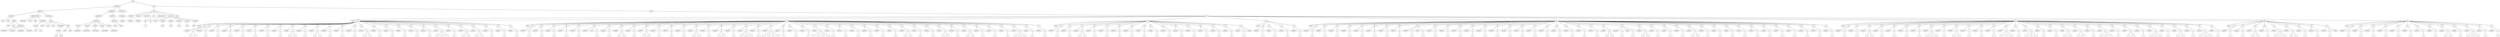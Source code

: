graph Tree {
	"t0" [label = "TEI"];
	"t1" [label = "teiHeader"];
	"t2" [label = "fileDesc"];
	"t3" [label = "titleStmt"];
	"t4" [label = "title"];
	"t5" [label = "title"];
	"t6" [label = "author"];
	"t7" [label = "idno"];
	"t8" [label = "idno"];
	"t9" [label = "persName"];
	"t10" [label = "forename"];
	"t11" [label = "surname"];
	"t12" [label = "nameLink"];
	"t13" [label = "surname"];
	"t14" [label = "publicationStmt"];
	"t15" [label = "publisher"];
	"t16" [label = "idno"];
	"t17" [label = "idno"];
	"t18" [label = "availability"];
	"t19" [label = "licence"];
	"t20" [label = "ab"];
	"t21" [label = "ref"];
	"t22" [label = "sourceDesc"];
	"t23" [label = "bibl"];
	"t24" [label = "name"];
	"t25" [label = "idno"];
	"t26" [label = "idno"];
	"t27" [label = "availability"];
	"t28" [label = "licence"];
	"t29" [label = "ab"];
	"t30" [label = "ref"];
	"t31" [label = "bibl"];
	"t32" [label = "date"];
	"t33" [label = "idno"];
	"t34" [label = "profileDesc"];
	"t35" [label = "particDesc"];
	"t36" [label = "listPerson"];
	"t37" [label = "person"];
	"t38" [label = "persName"];
	"t39" [label = "person"];
	"t40" [label = "persName"];
	"t41" [label = "person"];
	"t42" [label = "persName"];
	"t43" [label = "person"];
	"t44" [label = "persName"];
	"t45" [label = "person"];
	"t46" [label = "persName"];
	"t47" [label = "textClass"];
	"t48" [label = "keywords"];
	"t49" [label = "term"];
	"t50" [label = "term"];
	"t51" [label = "revisionDesc"];
	"t52" [label = "listChange"];
	"t53" [label = "change"];
	"t54" [label = "text"];
	"t55" [label = "front"];
	"t56" [label = "docTitle"];
	"t57" [label = "titlePart"];
	"t58" [label = "titlePart"];
	"t59" [label = "docDate"];
	"t60" [label = "docAuthor"];
	"t61" [label = "div"];
	"t62" [label = "div"];
	"t63" [label = "p"];
	"t64" [label = "performance"];
	"t65" [label = "ab"];
	"t66" [label = "castList"];
	"t67" [label = "head"];
	"t68" [label = "castItem"];
	"t69" [label = "role"];
	"t70" [label = "castItem"];
	"t71" [label = "role"];
	"t72" [label = "castItem"];
	"t73" [label = "role"];
	"t74" [label = "castItem"];
	"t75" [label = "role"];
	"t76" [label = "castItem"];
	"t77" [label = "role"];
	"t78" [label = "note"];
	"t79" [label = "body"];
	"t80" [label = "div"];
	"t81" [label = "head"];
	"t82" [label = "div"];
	"t83" [label = "head"];
	"t84" [label = "sp"];
	"t85" [label = "speaker"];
	"t86" [label = "p"];
	"t87" [label = "s"];
	"t88" [label = "s"];
	"t89" [label = "sp"];
	"t90" [label = "speaker"];
	"t91" [label = "p"];
	"t92" [label = "s"];
	"t93" [label = "sp"];
	"t94" [label = "speaker"];
	"t95" [label = "p"];
	"t96" [label = "s"];
	"t97" [label = "sp"];
	"t98" [label = "speaker"];
	"t99" [label = "p"];
	"t100" [label = "s"];
	"t101" [label = "sp"];
	"t102" [label = "speaker"];
	"t103" [label = "p"];
	"t104" [label = "s"];
	"t105" [label = "sp"];
	"t106" [label = "speaker"];
	"t107" [label = "p"];
	"t108" [label = "s"];
	"t109" [label = "sp"];
	"t110" [label = "speaker"];
	"t111" [label = "p"];
	"t112" [label = "s"];
	"t113" [label = "sp"];
	"t114" [label = "speaker"];
	"t115" [label = "p"];
	"t116" [label = "s"];
	"t117" [label = "sp"];
	"t118" [label = "speaker"];
	"t119" [label = "p"];
	"t120" [label = "s"];
	"t121" [label = "s"];
	"t122" [label = "sp"];
	"t123" [label = "speaker"];
	"t124" [label = "p"];
	"t125" [label = "s"];
	"t126" [label = "sp"];
	"t127" [label = "speaker"];
	"t128" [label = "p"];
	"t129" [label = "s"];
	"t130" [label = "s"];
	"t131" [label = "sp"];
	"t132" [label = "speaker"];
	"t133" [label = "p"];
	"t134" [label = "s"];
	"t135" [label = "sp"];
	"t136" [label = "speaker"];
	"t137" [label = "p"];
	"t138" [label = "s"];
	"t139" [label = "sp"];
	"t140" [label = "speaker"];
	"t141" [label = "p"];
	"t142" [label = "s"];
	"t143" [label = "sp"];
	"t144" [label = "speaker"];
	"t145" [label = "p"];
	"t146" [label = "s"];
	"t147" [label = "s"];
	"t148" [label = "sp"];
	"t149" [label = "speaker"];
	"t150" [label = "p"];
	"t151" [label = "s"];
	"t152" [label = "sp"];
	"t153" [label = "speaker"];
	"t154" [label = "p"];
	"t155" [label = "s"];
	"t156" [label = "sp"];
	"t157" [label = "speaker"];
	"t158" [label = "p"];
	"t159" [label = "s"];
	"t160" [label = "sp"];
	"t161" [label = "speaker"];
	"t162" [label = "p"];
	"t163" [label = "s"];
	"t164" [label = "sp"];
	"t165" [label = "speaker"];
	"t166" [label = "p"];
	"t167" [label = "s"];
	"t168" [label = "sp"];
	"t169" [label = "speaker"];
	"t170" [label = "p"];
	"t171" [label = "s"];
	"t172" [label = "s"];
	"t173" [label = "s"];
	"t174" [label = "sp"];
	"t175" [label = "speaker"];
	"t176" [label = "p"];
	"t177" [label = "s"];
	"t178" [label = "sp"];
	"t179" [label = "speaker"];
	"t180" [label = "p"];
	"t181" [label = "s"];
	"t182" [label = "s"];
	"t183" [label = "sp"];
	"t184" [label = "speaker"];
	"t185" [label = "p"];
	"t186" [label = "s"];
	"t187" [label = "s"];
	"t188" [label = "sp"];
	"t189" [label = "speaker"];
	"t190" [label = "p"];
	"t191" [label = "s"];
	"t192" [label = "sp"];
	"t193" [label = "speaker"];
	"t194" [label = "p"];
	"t195" [label = "s"];
	"t196" [label = "sp"];
	"t197" [label = "speaker"];
	"t198" [label = "p"];
	"t199" [label = "s"];
	"t200" [label = "div"];
	"t201" [label = "head"];
	"t202" [label = "sp"];
	"t203" [label = "speaker"];
	"t204" [label = "p"];
	"t205" [label = "s"];
	"t206" [label = "sp"];
	"t207" [label = "speaker"];
	"t208" [label = "p"];
	"t209" [label = "s"];
	"t210" [label = "sp"];
	"t211" [label = "speaker"];
	"t212" [label = "p"];
	"t213" [label = "s"];
	"t214" [label = "sp"];
	"t215" [label = "speaker"];
	"t216" [label = "p"];
	"t217" [label = "s"];
	"t218" [label = "sp"];
	"t219" [label = "speaker"];
	"t220" [label = "p"];
	"t221" [label = "s"];
	"t222" [label = "sp"];
	"t223" [label = "speaker"];
	"t224" [label = "note"];
	"t225" [label = "p"];
	"t226" [label = "s"];
	"t227" [label = "sp"];
	"t228" [label = "speaker"];
	"t229" [label = "p"];
	"t230" [label = "s"];
	"t231" [label = "sp"];
	"t232" [label = "speaker"];
	"t233" [label = "p"];
	"t234" [label = "s"];
	"t235" [label = "s"];
	"t236" [label = "sp"];
	"t237" [label = "speaker"];
	"t238" [label = "p"];
	"t239" [label = "s"];
	"t240" [label = "sp"];
	"t241" [label = "speaker"];
	"t242" [label = "p"];
	"t243" [label = "s"];
	"t244" [label = "s"];
	"t245" [label = "sp"];
	"t246" [label = "speaker"];
	"t247" [label = "p"];
	"t248" [label = "s"];
	"t249" [label = "sp"];
	"t250" [label = "speaker"];
	"t251" [label = "p"];
	"t252" [label = "s"];
	"t253" [label = "sp"];
	"t254" [label = "speaker"];
	"t255" [label = "p"];
	"t256" [label = "s"];
	"t257" [label = "sp"];
	"t258" [label = "speaker"];
	"t259" [label = "p"];
	"t260" [label = "s"];
	"t261" [label = "s"];
	"t262" [label = "sp"];
	"t263" [label = "speaker"];
	"t264" [label = "p"];
	"t265" [label = "s"];
	"t266" [label = "sp"];
	"t267" [label = "speaker"];
	"t268" [label = "p"];
	"t269" [label = "s"];
	"t270" [label = "s"];
	"t271" [label = "sp"];
	"t272" [label = "speaker"];
	"t273" [label = "p"];
	"t274" [label = "s"];
	"t275" [label = "sp"];
	"t276" [label = "speaker"];
	"t277" [label = "p"];
	"t278" [label = "s"];
	"t279" [label = "s"];
	"t280" [label = "s"];
	"t281" [label = "sp"];
	"t282" [label = "speaker"];
	"t283" [label = "p"];
	"t284" [label = "s"];
	"t285" [label = "sp"];
	"t286" [label = "speaker"];
	"t287" [label = "p"];
	"t288" [label = "s"];
	"t289" [label = "s"];
	"t290" [label = "s"];
	"t291" [label = "s"];
	"t292" [label = "sp"];
	"t293" [label = "speaker"];
	"t294" [label = "p"];
	"t295" [label = "s"];
	"t296" [label = "sp"];
	"t297" [label = "speaker"];
	"t298" [label = "p"];
	"t299" [label = "s"];
	"t300" [label = "sp"];
	"t301" [label = "speaker"];
	"t302" [label = "p"];
	"t303" [label = "s"];
	"t304" [label = "sp"];
	"t305" [label = "speaker"];
	"t306" [label = "p"];
	"t307" [label = "s"];
	"t308" [label = "s"];
	"t309" [label = "s"];
	"t310" [label = "s"];
	"t311" [label = "sp"];
	"t312" [label = "speaker"];
	"t313" [label = "p"];
	"t314" [label = "s"];
	"t315" [label = "sp"];
	"t316" [label = "speaker"];
	"t317" [label = "p"];
	"t318" [label = "s"];
	"t319" [label = "sp"];
	"t320" [label = "speaker"];
	"t321" [label = "p"];
	"t322" [label = "s"];
	"t323" [label = "sp"];
	"t324" [label = "speaker"];
	"t325" [label = "p"];
	"t326" [label = "s"];
	"t327" [label = "sp"];
	"t328" [label = "speaker"];
	"t329" [label = "p"];
	"t330" [label = "s"];
	"t331" [label = "sp"];
	"t332" [label = "speaker"];
	"t333" [label = "p"];
	"t334" [label = "s"];
	"t335" [label = "sp"];
	"t336" [label = "speaker"];
	"t337" [label = "p"];
	"t338" [label = "s"];
	"t339" [label = "s"];
	"t340" [label = "sp"];
	"t341" [label = "speaker"];
	"t342" [label = "p"];
	"t343" [label = "s"];
	"t344" [label = "sp"];
	"t345" [label = "speaker"];
	"t346" [label = "p"];
	"t347" [label = "s"];
	"t348" [label = "sp"];
	"t349" [label = "speaker"];
	"t350" [label = "p"];
	"t351" [label = "s"];
	"t352" [label = "s"];
	"t353" [label = "sp"];
	"t354" [label = "speaker"];
	"t355" [label = "p"];
	"t356" [label = "s"];
	"t357" [label = "sp"];
	"t358" [label = "speaker"];
	"t359" [label = "p"];
	"t360" [label = "s"];
	"t361" [label = "s"];
	"t362" [label = "sp"];
	"t363" [label = "speaker"];
	"t364" [label = "p"];
	"t365" [label = "s"];
	"t366" [label = "sp"];
	"t367" [label = "speaker"];
	"t368" [label = "p"];
	"t369" [label = "s"];
	"t370" [label = "sp"];
	"t371" [label = "speaker"];
	"t372" [label = "p"];
	"t373" [label = "s"];
	"t374" [label = "sp"];
	"t375" [label = "speaker"];
	"t376" [label = "p"];
	"t377" [label = "s"];
	"t378" [label = "s"];
	"t379" [label = "s"];
	"t380" [label = "sp"];
	"t381" [label = "speaker"];
	"t382" [label = "p"];
	"t383" [label = "s"];
	"t384" [label = "sp"];
	"t385" [label = "speaker"];
	"t386" [label = "p"];
	"t387" [label = "s"];
	"t388" [label = "div"];
	"t389" [label = "head"];
	"t390" [label = "sp"];
	"t391" [label = "speaker"];
	"t392" [label = "p"];
	"t393" [label = "s"];
	"t394" [label = "sp"];
	"t395" [label = "speaker"];
	"t396" [label = "p"];
	"t397" [label = "s"];
	"t398" [label = "sp"];
	"t399" [label = "speaker"];
	"t400" [label = "p"];
	"t401" [label = "s"];
	"t402" [label = "s"];
	"t403" [label = "sp"];
	"t404" [label = "speaker"];
	"t405" [label = "p"];
	"t406" [label = "s"];
	"t407" [label = "sp"];
	"t408" [label = "speaker"];
	"t409" [label = "p"];
	"t410" [label = "s"];
	"t411" [label = "sp"];
	"t412" [label = "speaker"];
	"t413" [label = "p"];
	"t414" [label = "s"];
	"t415" [label = "sp"];
	"t416" [label = "speaker"];
	"t417" [label = "p"];
	"t418" [label = "s"];
	"t419" [label = "sp"];
	"t420" [label = "speaker"];
	"t421" [label = "p"];
	"t422" [label = "s"];
	"t423" [label = "sp"];
	"t424" [label = "speaker"];
	"t425" [label = "p"];
	"t426" [label = "s"];
	"t427" [label = "sp"];
	"t428" [label = "speaker"];
	"t429" [label = "p"];
	"t430" [label = "s"];
	"t431" [label = "sp"];
	"t432" [label = "speaker"];
	"t433" [label = "p"];
	"t434" [label = "s"];
	"t435" [label = "sp"];
	"t436" [label = "speaker"];
	"t437" [label = "p"];
	"t438" [label = "s"];
	"t439" [label = "sp"];
	"t440" [label = "speaker"];
	"t441" [label = "p"];
	"t442" [label = "s"];
	"t443" [label = "sp"];
	"t444" [label = "speaker"];
	"t445" [label = "p"];
	"t446" [label = "s"];
	"t447" [label = "sp"];
	"t448" [label = "speaker"];
	"t449" [label = "p"];
	"t450" [label = "s"];
	"t451" [label = "sp"];
	"t452" [label = "speaker"];
	"t453" [label = "p"];
	"t454" [label = "s"];
	"t455" [label = "stage"];
	"t456" [label = "div"];
	"t457" [label = "head"];
	"t458" [label = "sp"];
	"t459" [label = "speaker"];
	"t460" [label = "p"];
	"t461" [label = "s"];
	"t462" [label = "sp"];
	"t463" [label = "speaker"];
	"t464" [label = "p"];
	"t465" [label = "s"];
	"t466" [label = "sp"];
	"t467" [label = "speaker"];
	"t468" [label = "p"];
	"t469" [label = "s"];
	"t470" [label = "sp"];
	"t471" [label = "speaker"];
	"t472" [label = "p"];
	"t473" [label = "s"];
	"t474" [label = "div"];
	"t475" [label = "head"];
	"t476" [label = "sp"];
	"t477" [label = "speaker"];
	"t478" [label = "p"];
	"t479" [label = "s"];
	"t480" [label = "sp"];
	"t481" [label = "speaker"];
	"t482" [label = "p"];
	"t483" [label = "s"];
	"t484" [label = "sp"];
	"t485" [label = "speaker"];
	"t486" [label = "p"];
	"t487" [label = "s"];
	"t488" [label = "sp"];
	"t489" [label = "speaker"];
	"t490" [label = "p"];
	"t491" [label = "s"];
	"t492" [label = "sp"];
	"t493" [label = "speaker"];
	"t494" [label = "p"];
	"t495" [label = "s"];
	"t496" [label = "sp"];
	"t497" [label = "speaker"];
	"t498" [label = "p"];
	"t499" [label = "s"];
	"t500" [label = "sp"];
	"t501" [label = "speaker"];
	"t502" [label = "p"];
	"t503" [label = "s"];
	"t504" [label = "sp"];
	"t505" [label = "speaker"];
	"t506" [label = "p"];
	"t507" [label = "s"];
	"t508" [label = "sp"];
	"t509" [label = "speaker"];
	"t510" [label = "p"];
	"t511" [label = "s"];
	"t512" [label = "stage"];
	"t513" [label = "p"];
	"t514" [label = "s"];
	"t515" [label = "sp"];
	"t516" [label = "speaker"];
	"t517" [label = "p"];
	"t518" [label = "s"];
	"t519" [label = "sp"];
	"t520" [label = "speaker"];
	"t521" [label = "p"];
	"t522" [label = "s"];
	"t523" [label = "sp"];
	"t524" [label = "speaker"];
	"t525" [label = "p"];
	"t526" [label = "s"];
	"t527" [label = "sp"];
	"t528" [label = "speaker"];
	"t529" [label = "p"];
	"t530" [label = "s"];
	"t531" [label = "sp"];
	"t532" [label = "speaker"];
	"t533" [label = "p"];
	"t534" [label = "s"];
	"t535" [label = "sp"];
	"t536" [label = "speaker"];
	"t537" [label = "p"];
	"t538" [label = "s"];
	"t539" [label = "sp"];
	"t540" [label = "speaker"];
	"t541" [label = "p"];
	"t542" [label = "s"];
	"t543" [label = "sp"];
	"t544" [label = "speaker"];
	"t545" [label = "p"];
	"t546" [label = "s"];
	"t547" [label = "sp"];
	"t548" [label = "speaker"];
	"t549" [label = "p"];
	"t550" [label = "s"];
	"t551" [label = "sp"];
	"t552" [label = "speaker"];
	"t553" [label = "p"];
	"t554" [label = "s"];
	"t555" [label = "sp"];
	"t556" [label = "speaker"];
	"t557" [label = "p"];
	"t558" [label = "s"];
	"t559" [label = "sp"];
	"t560" [label = "speaker"];
	"t561" [label = "p"];
	"t562" [label = "s"];
	"t563" [label = "sp"];
	"t564" [label = "speaker"];
	"t565" [label = "p"];
	"t566" [label = "s"];
	"t567" [label = "sp"];
	"t568" [label = "speaker"];
	"t569" [label = "p"];
	"t570" [label = "s"];
	"t571" [label = "sp"];
	"t572" [label = "speaker"];
	"t573" [label = "p"];
	"t574" [label = "s"];
	"t575" [label = "s"];
	"t576" [label = "sp"];
	"t577" [label = "speaker"];
	"t578" [label = "p"];
	"t579" [label = "s"];
	"t580" [label = "stage"];
	"t581" [label = "p"];
	"t582" [label = "s"];
	"t583" [label = "sp"];
	"t584" [label = "speaker"];
	"t585" [label = "p"];
	"t586" [label = "s"];
	"t587" [label = "s"];
	"t588" [label = "sp"];
	"t589" [label = "speaker"];
	"t590" [label = "p"];
	"t591" [label = "s"];
	"t592" [label = "sp"];
	"t593" [label = "speaker"];
	"t594" [label = "p"];
	"t595" [label = "s"];
	"t596" [label = "sp"];
	"t597" [label = "speaker"];
	"t598" [label = "p"];
	"t599" [label = "s"];
	"t600" [label = "sp"];
	"t601" [label = "speaker"];
	"t602" [label = "p"];
	"t603" [label = "s"];
	"t604" [label = "s"];
	"t605" [label = "sp"];
	"t606" [label = "speaker"];
	"t607" [label = "p"];
	"t608" [label = "s"];
	"t609" [label = "sp"];
	"t610" [label = "speaker"];
	"t611" [label = "p"];
	"t612" [label = "s"];
	"t613" [label = "sp"];
	"t614" [label = "speaker"];
	"t615" [label = "p"];
	"t616" [label = "s"];
	"t617" [label = "sp"];
	"t618" [label = "speaker"];
	"t619" [label = "p"];
	"t620" [label = "s"];
	"t621" [label = "sp"];
	"t622" [label = "speaker"];
	"t623" [label = "p"];
	"t624" [label = "s"];
	"t625" [label = "sp"];
	"t626" [label = "speaker"];
	"t627" [label = "p"];
	"t628" [label = "s"];
	"t629" [label = "sp"];
	"t630" [label = "speaker"];
	"t631" [label = "p"];
	"t632" [label = "s"];
	"t633" [label = "sp"];
	"t634" [label = "speaker"];
	"t635" [label = "p"];
	"t636" [label = "s"];
	"t637" [label = "sp"];
	"t638" [label = "speaker"];
	"t639" [label = "p"];
	"t640" [label = "s"];
	"t641" [label = "sp"];
	"t642" [label = "speaker"];
	"t643" [label = "p"];
	"t644" [label = "s"];
	"t645" [label = "sp"];
	"t646" [label = "speaker"];
	"t647" [label = "p"];
	"t648" [label = "s"];
	"t649" [label = "div"];
	"t650" [label = "head"];
	"t651" [label = "sp"];
	"t652" [label = "speaker"];
	"t653" [label = "p"];
	"t654" [label = "s"];
	"t655" [label = "sp"];
	"t656" [label = "speaker"];
	"t657" [label = "p"];
	"t658" [label = "s"];
	"t659" [label = "sp"];
	"t660" [label = "speaker"];
	"t661" [label = "p"];
	"t662" [label = "s"];
	"t663" [label = "s"];
	"t664" [label = "sp"];
	"t665" [label = "speaker"];
	"t666" [label = "p"];
	"t667" [label = "s"];
	"t668" [label = "sp"];
	"t669" [label = "speaker"];
	"t670" [label = "p"];
	"t671" [label = "s"];
	"t672" [label = "sp"];
	"t673" [label = "speaker"];
	"t674" [label = "p"];
	"t675" [label = "s"];
	"t676" [label = "sp"];
	"t677" [label = "speaker"];
	"t678" [label = "p"];
	"t679" [label = "s"];
	"t680" [label = "sp"];
	"t681" [label = "speaker"];
	"t682" [label = "p"];
	"t683" [label = "s"];
	"t684" [label = "s"];
	"t685" [label = "s"];
	"t686" [label = "sp"];
	"t687" [label = "speaker"];
	"t688" [label = "p"];
	"t689" [label = "s"];
	"t690" [label = "sp"];
	"t691" [label = "speaker"];
	"t692" [label = "p"];
	"t693" [label = "s"];
	"t694" [label = "s"];
	"t695" [label = "sp"];
	"t696" [label = "speaker"];
	"t697" [label = "p"];
	"t698" [label = "s"];
	"t699" [label = "sp"];
	"t700" [label = "speaker"];
	"t701" [label = "p"];
	"t702" [label = "s"];
	"t703" [label = "sp"];
	"t704" [label = "speaker"];
	"t705" [label = "p"];
	"t706" [label = "s"];
	"t707" [label = "sp"];
	"t708" [label = "speaker"];
	"t709" [label = "p"];
	"t710" [label = "s"];
	"t711" [label = "s"];
	"t712" [label = "s"];
	"t713" [label = "sp"];
	"t714" [label = "speaker"];
	"t715" [label = "p"];
	"t716" [label = "s"];
	"t717" [label = "sp"];
	"t718" [label = "speaker"];
	"t719" [label = "p"];
	"t720" [label = "s"];
	"t721" [label = "s"];
	"t722" [label = "s"];
	"t723" [label = "sp"];
	"t724" [label = "speaker"];
	"t725" [label = "p"];
	"t726" [label = "s"];
	"t727" [label = "sp"];
	"t728" [label = "speaker"];
	"t729" [label = "p"];
	"t730" [label = "s"];
	"t731" [label = "sp"];
	"t732" [label = "speaker"];
	"t733" [label = "p"];
	"t734" [label = "s"];
	"t735" [label = "s"];
	"t736" [label = "sp"];
	"t737" [label = "speaker"];
	"t738" [label = "p"];
	"t739" [label = "s"];
	"t740" [label = "s"];
	"t741" [label = "sp"];
	"t742" [label = "speaker"];
	"t743" [label = "p"];
	"t744" [label = "s"];
	"t745" [label = "sp"];
	"t746" [label = "speaker"];
	"t747" [label = "p"];
	"t748" [label = "s"];
	"t749" [label = "s"];
	"t750" [label = "s"];
	"t751" [label = "sp"];
	"t752" [label = "speaker"];
	"t753" [label = "p"];
	"t754" [label = "s"];
	"t755" [label = "sp"];
	"t756" [label = "speaker"];
	"t757" [label = "p"];
	"t758" [label = "s"];
	"t759" [label = "s"];
	"t760" [label = "sp"];
	"t761" [label = "speaker"];
	"t762" [label = "p"];
	"t763" [label = "s"];
	"t764" [label = "sp"];
	"t765" [label = "speaker"];
	"t766" [label = "p"];
	"t767" [label = "s"];
	"t768" [label = "s"];
	"t769" [label = "s"];
	"t770" [label = "sp"];
	"t771" [label = "speaker"];
	"t772" [label = "p"];
	"t773" [label = "s"];
	"t774" [label = "sp"];
	"t775" [label = "speaker"];
	"t776" [label = "p"];
	"t777" [label = "s"];
	"t778" [label = "s"];
	"t779" [label = "sp"];
	"t780" [label = "speaker"];
	"t781" [label = "p"];
	"t782" [label = "s"];
	"t783" [label = "sp"];
	"t784" [label = "speaker"];
	"t785" [label = "p"];
	"t786" [label = "s"];
	"t787" [label = "s"];
	"t788" [label = "s"];
	"t789" [label = "sp"];
	"t790" [label = "speaker"];
	"t791" [label = "p"];
	"t792" [label = "s"];
	"t793" [label = "div"];
	"t794" [label = "head"];
	"t795" [label = "sp"];
	"t796" [label = "speaker"];
	"t797" [label = "p"];
	"t798" [label = "s"];
	"t799" [label = "sp"];
	"t800" [label = "speaker"];
	"t801" [label = "p"];
	"t802" [label = "s"];
	"t803" [label = "sp"];
	"t804" [label = "speaker"];
	"t805" [label = "p"];
	"t806" [label = "s"];
	"t807" [label = "s"];
	"t808" [label = "sp"];
	"t809" [label = "speaker"];
	"t810" [label = "p"];
	"t811" [label = "s"];
	"t812" [label = "sp"];
	"t813" [label = "speaker"];
	"t814" [label = "p"];
	"t815" [label = "s"];
	"t816" [label = "s"];
	"t817" [label = "s"];
	"t818" [label = "sp"];
	"t819" [label = "speaker"];
	"t820" [label = "p"];
	"t821" [label = "s"];
	"t822" [label = "s"];
	"t823" [label = "sp"];
	"t824" [label = "speaker"];
	"t825" [label = "p"];
	"t826" [label = "s"];
	"t827" [label = "sp"];
	"t828" [label = "speaker"];
	"t829" [label = "p"];
	"t830" [label = "s"];
	"t831" [label = "sp"];
	"t832" [label = "speaker"];
	"t833" [label = "p"];
	"t834" [label = "s"];
	"t835" [label = "stage"];
	"t836" [label = "div"];
	"t837" [label = "head"];
	"t838" [label = "sp"];
	"t839" [label = "speaker"];
	"t840" [label = "p"];
	"t841" [label = "s"];
	"t842" [label = "sp"];
	"t843" [label = "speaker"];
	"t844" [label = "p"];
	"t845" [label = "s"];
	"t846" [label = "sp"];
	"t847" [label = "speaker"];
	"t848" [label = "p"];
	"t849" [label = "s"];
	"t850" [label = "sp"];
	"t851" [label = "speaker"];
	"t852" [label = "p"];
	"t853" [label = "s"];
	"t854" [label = "sp"];
	"t855" [label = "speaker"];
	"t856" [label = "p"];
	"t857" [label = "s"];
	"t858" [label = "sp"];
	"t859" [label = "speaker"];
	"t860" [label = "p"];
	"t861" [label = "s"];
	"t862" [label = "sp"];
	"t863" [label = "speaker"];
	"t864" [label = "p"];
	"t865" [label = "s"];
	"t866" [label = "sp"];
	"t867" [label = "speaker"];
	"t868" [label = "p"];
	"t869" [label = "s"];
	"t870" [label = "sp"];
	"t871" [label = "speaker"];
	"t872" [label = "p"];
	"t873" [label = "s"];
	"t874" [label = "s"];
	"t875" [label = "sp"];
	"t876" [label = "speaker"];
	"t877" [label = "p"];
	"t878" [label = "s"];
	"t879" [label = "sp"];
	"t880" [label = "speaker"];
	"t881" [label = "p"];
	"t882" [label = "s"];
	"t883" [label = "s"];
	"t884" [label = "s"];
	"t885" [label = "sp"];
	"t886" [label = "speaker"];
	"t887" [label = "p"];
	"t888" [label = "s"];
	"t889" [label = "sp"];
	"t890" [label = "speaker"];
	"t891" [label = "p"];
	"t892" [label = "s"];
	"t0" -- "t1";
	"t1" -- "t2";
	"t2" -- "t3";
	"t3" -- "t4";
	"t3" -- "t5";
	"t3" -- "t6";
	"t6" -- "t7";
	"t6" -- "t8";
	"t6" -- "t9";
	"t9" -- "t10";
	"t9" -- "t11";
	"t9" -- "t12";
	"t9" -- "t13";
	"t2" -- "t14";
	"t14" -- "t15";
	"t14" -- "t16";
	"t14" -- "t17";
	"t14" -- "t18";
	"t18" -- "t19";
	"t19" -- "t20";
	"t19" -- "t21";
	"t2" -- "t22";
	"t22" -- "t23";
	"t23" -- "t24";
	"t23" -- "t25";
	"t23" -- "t26";
	"t23" -- "t27";
	"t27" -- "t28";
	"t28" -- "t29";
	"t28" -- "t30";
	"t23" -- "t31";
	"t31" -- "t32";
	"t31" -- "t33";
	"t1" -- "t34";
	"t34" -- "t35";
	"t35" -- "t36";
	"t36" -- "t37";
	"t37" -- "t38";
	"t36" -- "t39";
	"t39" -- "t40";
	"t36" -- "t41";
	"t41" -- "t42";
	"t36" -- "t43";
	"t43" -- "t44";
	"t36" -- "t45";
	"t45" -- "t46";
	"t34" -- "t47";
	"t47" -- "t48";
	"t48" -- "t49";
	"t48" -- "t50";
	"t1" -- "t51";
	"t51" -- "t52";
	"t52" -- "t53";
	"t0" -- "t54";
	"t54" -- "t55";
	"t55" -- "t56";
	"t56" -- "t57";
	"t56" -- "t58";
	"t55" -- "t59";
	"t55" -- "t60";
	"t55" -- "t61";
	"t61" -- "t62";
	"t62" -- "t63";
	"t55" -- "t64";
	"t64" -- "t65";
	"t55" -- "t66";
	"t66" -- "t67";
	"t66" -- "t68";
	"t68" -- "t69";
	"t66" -- "t70";
	"t70" -- "t71";
	"t66" -- "t72";
	"t72" -- "t73";
	"t66" -- "t74";
	"t74" -- "t75";
	"t66" -- "t76";
	"t76" -- "t77";
	"t55" -- "t78";
	"t54" -- "t79";
	"t79" -- "t80";
	"t80" -- "t81";
	"t80" -- "t82";
	"t82" -- "t83";
	"t82" -- "t84";
	"t84" -- "t85";
	"t84" -- "t86";
	"t86" -- "t87";
	"t86" -- "t88";
	"t82" -- "t89";
	"t89" -- "t90";
	"t89" -- "t91";
	"t91" -- "t92";
	"t82" -- "t93";
	"t93" -- "t94";
	"t93" -- "t95";
	"t95" -- "t96";
	"t82" -- "t97";
	"t97" -- "t98";
	"t97" -- "t99";
	"t99" -- "t100";
	"t82" -- "t101";
	"t101" -- "t102";
	"t101" -- "t103";
	"t103" -- "t104";
	"t82" -- "t105";
	"t105" -- "t106";
	"t105" -- "t107";
	"t107" -- "t108";
	"t82" -- "t109";
	"t109" -- "t110";
	"t109" -- "t111";
	"t111" -- "t112";
	"t82" -- "t113";
	"t113" -- "t114";
	"t113" -- "t115";
	"t115" -- "t116";
	"t82" -- "t117";
	"t117" -- "t118";
	"t117" -- "t119";
	"t119" -- "t120";
	"t119" -- "t121";
	"t82" -- "t122";
	"t122" -- "t123";
	"t122" -- "t124";
	"t124" -- "t125";
	"t82" -- "t126";
	"t126" -- "t127";
	"t126" -- "t128";
	"t128" -- "t129";
	"t128" -- "t130";
	"t82" -- "t131";
	"t131" -- "t132";
	"t131" -- "t133";
	"t133" -- "t134";
	"t82" -- "t135";
	"t135" -- "t136";
	"t135" -- "t137";
	"t137" -- "t138";
	"t82" -- "t139";
	"t139" -- "t140";
	"t139" -- "t141";
	"t141" -- "t142";
	"t82" -- "t143";
	"t143" -- "t144";
	"t143" -- "t145";
	"t145" -- "t146";
	"t145" -- "t147";
	"t82" -- "t148";
	"t148" -- "t149";
	"t148" -- "t150";
	"t150" -- "t151";
	"t82" -- "t152";
	"t152" -- "t153";
	"t152" -- "t154";
	"t154" -- "t155";
	"t82" -- "t156";
	"t156" -- "t157";
	"t156" -- "t158";
	"t158" -- "t159";
	"t82" -- "t160";
	"t160" -- "t161";
	"t160" -- "t162";
	"t162" -- "t163";
	"t82" -- "t164";
	"t164" -- "t165";
	"t164" -- "t166";
	"t166" -- "t167";
	"t82" -- "t168";
	"t168" -- "t169";
	"t168" -- "t170";
	"t170" -- "t171";
	"t170" -- "t172";
	"t170" -- "t173";
	"t82" -- "t174";
	"t174" -- "t175";
	"t174" -- "t176";
	"t176" -- "t177";
	"t82" -- "t178";
	"t178" -- "t179";
	"t178" -- "t180";
	"t180" -- "t181";
	"t180" -- "t182";
	"t82" -- "t183";
	"t183" -- "t184";
	"t183" -- "t185";
	"t185" -- "t186";
	"t185" -- "t187";
	"t82" -- "t188";
	"t188" -- "t189";
	"t188" -- "t190";
	"t190" -- "t191";
	"t82" -- "t192";
	"t192" -- "t193";
	"t192" -- "t194";
	"t194" -- "t195";
	"t82" -- "t196";
	"t196" -- "t197";
	"t196" -- "t198";
	"t198" -- "t199";
	"t80" -- "t200";
	"t200" -- "t201";
	"t200" -- "t202";
	"t202" -- "t203";
	"t202" -- "t204";
	"t204" -- "t205";
	"t200" -- "t206";
	"t206" -- "t207";
	"t206" -- "t208";
	"t208" -- "t209";
	"t200" -- "t210";
	"t210" -- "t211";
	"t210" -- "t212";
	"t212" -- "t213";
	"t200" -- "t214";
	"t214" -- "t215";
	"t214" -- "t216";
	"t216" -- "t217";
	"t200" -- "t218";
	"t218" -- "t219";
	"t218" -- "t220";
	"t220" -- "t221";
	"t200" -- "t222";
	"t222" -- "t223";
	"t222" -- "t224";
	"t222" -- "t225";
	"t225" -- "t226";
	"t200" -- "t227";
	"t227" -- "t228";
	"t227" -- "t229";
	"t229" -- "t230";
	"t200" -- "t231";
	"t231" -- "t232";
	"t231" -- "t233";
	"t233" -- "t234";
	"t233" -- "t235";
	"t200" -- "t236";
	"t236" -- "t237";
	"t236" -- "t238";
	"t238" -- "t239";
	"t200" -- "t240";
	"t240" -- "t241";
	"t240" -- "t242";
	"t242" -- "t243";
	"t242" -- "t244";
	"t200" -- "t245";
	"t245" -- "t246";
	"t245" -- "t247";
	"t247" -- "t248";
	"t200" -- "t249";
	"t249" -- "t250";
	"t249" -- "t251";
	"t251" -- "t252";
	"t200" -- "t253";
	"t253" -- "t254";
	"t253" -- "t255";
	"t255" -- "t256";
	"t200" -- "t257";
	"t257" -- "t258";
	"t257" -- "t259";
	"t259" -- "t260";
	"t259" -- "t261";
	"t200" -- "t262";
	"t262" -- "t263";
	"t262" -- "t264";
	"t264" -- "t265";
	"t200" -- "t266";
	"t266" -- "t267";
	"t266" -- "t268";
	"t268" -- "t269";
	"t268" -- "t270";
	"t200" -- "t271";
	"t271" -- "t272";
	"t271" -- "t273";
	"t273" -- "t274";
	"t200" -- "t275";
	"t275" -- "t276";
	"t275" -- "t277";
	"t277" -- "t278";
	"t277" -- "t279";
	"t277" -- "t280";
	"t200" -- "t281";
	"t281" -- "t282";
	"t281" -- "t283";
	"t283" -- "t284";
	"t200" -- "t285";
	"t285" -- "t286";
	"t285" -- "t287";
	"t287" -- "t288";
	"t287" -- "t289";
	"t287" -- "t290";
	"t287" -- "t291";
	"t200" -- "t292";
	"t292" -- "t293";
	"t292" -- "t294";
	"t294" -- "t295";
	"t200" -- "t296";
	"t296" -- "t297";
	"t296" -- "t298";
	"t298" -- "t299";
	"t200" -- "t300";
	"t300" -- "t301";
	"t300" -- "t302";
	"t302" -- "t303";
	"t200" -- "t304";
	"t304" -- "t305";
	"t304" -- "t306";
	"t306" -- "t307";
	"t306" -- "t308";
	"t306" -- "t309";
	"t306" -- "t310";
	"t200" -- "t311";
	"t311" -- "t312";
	"t311" -- "t313";
	"t313" -- "t314";
	"t200" -- "t315";
	"t315" -- "t316";
	"t315" -- "t317";
	"t317" -- "t318";
	"t200" -- "t319";
	"t319" -- "t320";
	"t319" -- "t321";
	"t321" -- "t322";
	"t200" -- "t323";
	"t323" -- "t324";
	"t323" -- "t325";
	"t325" -- "t326";
	"t200" -- "t327";
	"t327" -- "t328";
	"t327" -- "t329";
	"t329" -- "t330";
	"t200" -- "t331";
	"t331" -- "t332";
	"t331" -- "t333";
	"t333" -- "t334";
	"t200" -- "t335";
	"t335" -- "t336";
	"t335" -- "t337";
	"t337" -- "t338";
	"t337" -- "t339";
	"t200" -- "t340";
	"t340" -- "t341";
	"t340" -- "t342";
	"t342" -- "t343";
	"t200" -- "t344";
	"t344" -- "t345";
	"t344" -- "t346";
	"t346" -- "t347";
	"t200" -- "t348";
	"t348" -- "t349";
	"t348" -- "t350";
	"t350" -- "t351";
	"t350" -- "t352";
	"t200" -- "t353";
	"t353" -- "t354";
	"t353" -- "t355";
	"t355" -- "t356";
	"t200" -- "t357";
	"t357" -- "t358";
	"t357" -- "t359";
	"t359" -- "t360";
	"t359" -- "t361";
	"t200" -- "t362";
	"t362" -- "t363";
	"t362" -- "t364";
	"t364" -- "t365";
	"t200" -- "t366";
	"t366" -- "t367";
	"t366" -- "t368";
	"t368" -- "t369";
	"t200" -- "t370";
	"t370" -- "t371";
	"t370" -- "t372";
	"t372" -- "t373";
	"t200" -- "t374";
	"t374" -- "t375";
	"t374" -- "t376";
	"t376" -- "t377";
	"t376" -- "t378";
	"t376" -- "t379";
	"t200" -- "t380";
	"t380" -- "t381";
	"t380" -- "t382";
	"t382" -- "t383";
	"t200" -- "t384";
	"t384" -- "t385";
	"t384" -- "t386";
	"t386" -- "t387";
	"t80" -- "t388";
	"t388" -- "t389";
	"t388" -- "t390";
	"t390" -- "t391";
	"t390" -- "t392";
	"t392" -- "t393";
	"t388" -- "t394";
	"t394" -- "t395";
	"t394" -- "t396";
	"t396" -- "t397";
	"t388" -- "t398";
	"t398" -- "t399";
	"t398" -- "t400";
	"t400" -- "t401";
	"t400" -- "t402";
	"t388" -- "t403";
	"t403" -- "t404";
	"t403" -- "t405";
	"t405" -- "t406";
	"t388" -- "t407";
	"t407" -- "t408";
	"t407" -- "t409";
	"t409" -- "t410";
	"t388" -- "t411";
	"t411" -- "t412";
	"t411" -- "t413";
	"t413" -- "t414";
	"t388" -- "t415";
	"t415" -- "t416";
	"t415" -- "t417";
	"t417" -- "t418";
	"t388" -- "t419";
	"t419" -- "t420";
	"t419" -- "t421";
	"t421" -- "t422";
	"t388" -- "t423";
	"t423" -- "t424";
	"t423" -- "t425";
	"t425" -- "t426";
	"t388" -- "t427";
	"t427" -- "t428";
	"t427" -- "t429";
	"t429" -- "t430";
	"t388" -- "t431";
	"t431" -- "t432";
	"t431" -- "t433";
	"t433" -- "t434";
	"t388" -- "t435";
	"t435" -- "t436";
	"t435" -- "t437";
	"t437" -- "t438";
	"t388" -- "t439";
	"t439" -- "t440";
	"t439" -- "t441";
	"t441" -- "t442";
	"t388" -- "t443";
	"t443" -- "t444";
	"t443" -- "t445";
	"t445" -- "t446";
	"t388" -- "t447";
	"t447" -- "t448";
	"t447" -- "t449";
	"t449" -- "t450";
	"t388" -- "t451";
	"t451" -- "t452";
	"t451" -- "t453";
	"t453" -- "t454";
	"t451" -- "t455";
	"t80" -- "t456";
	"t456" -- "t457";
	"t456" -- "t458";
	"t458" -- "t459";
	"t458" -- "t460";
	"t460" -- "t461";
	"t456" -- "t462";
	"t462" -- "t463";
	"t462" -- "t464";
	"t464" -- "t465";
	"t456" -- "t466";
	"t466" -- "t467";
	"t466" -- "t468";
	"t468" -- "t469";
	"t456" -- "t470";
	"t470" -- "t471";
	"t470" -- "t472";
	"t472" -- "t473";
	"t80" -- "t474";
	"t474" -- "t475";
	"t474" -- "t476";
	"t476" -- "t477";
	"t476" -- "t478";
	"t478" -- "t479";
	"t474" -- "t480";
	"t480" -- "t481";
	"t480" -- "t482";
	"t482" -- "t483";
	"t474" -- "t484";
	"t484" -- "t485";
	"t484" -- "t486";
	"t486" -- "t487";
	"t474" -- "t488";
	"t488" -- "t489";
	"t488" -- "t490";
	"t490" -- "t491";
	"t474" -- "t492";
	"t492" -- "t493";
	"t492" -- "t494";
	"t494" -- "t495";
	"t474" -- "t496";
	"t496" -- "t497";
	"t496" -- "t498";
	"t498" -- "t499";
	"t474" -- "t500";
	"t500" -- "t501";
	"t500" -- "t502";
	"t502" -- "t503";
	"t474" -- "t504";
	"t504" -- "t505";
	"t504" -- "t506";
	"t506" -- "t507";
	"t474" -- "t508";
	"t508" -- "t509";
	"t508" -- "t510";
	"t510" -- "t511";
	"t508" -- "t512";
	"t508" -- "t513";
	"t513" -- "t514";
	"t474" -- "t515";
	"t515" -- "t516";
	"t515" -- "t517";
	"t517" -- "t518";
	"t474" -- "t519";
	"t519" -- "t520";
	"t519" -- "t521";
	"t521" -- "t522";
	"t474" -- "t523";
	"t523" -- "t524";
	"t523" -- "t525";
	"t525" -- "t526";
	"t474" -- "t527";
	"t527" -- "t528";
	"t527" -- "t529";
	"t529" -- "t530";
	"t474" -- "t531";
	"t531" -- "t532";
	"t531" -- "t533";
	"t533" -- "t534";
	"t474" -- "t535";
	"t535" -- "t536";
	"t535" -- "t537";
	"t537" -- "t538";
	"t474" -- "t539";
	"t539" -- "t540";
	"t539" -- "t541";
	"t541" -- "t542";
	"t474" -- "t543";
	"t543" -- "t544";
	"t543" -- "t545";
	"t545" -- "t546";
	"t474" -- "t547";
	"t547" -- "t548";
	"t547" -- "t549";
	"t549" -- "t550";
	"t474" -- "t551";
	"t551" -- "t552";
	"t551" -- "t553";
	"t553" -- "t554";
	"t474" -- "t555";
	"t555" -- "t556";
	"t555" -- "t557";
	"t557" -- "t558";
	"t474" -- "t559";
	"t559" -- "t560";
	"t559" -- "t561";
	"t561" -- "t562";
	"t474" -- "t563";
	"t563" -- "t564";
	"t563" -- "t565";
	"t565" -- "t566";
	"t474" -- "t567";
	"t567" -- "t568";
	"t567" -- "t569";
	"t569" -- "t570";
	"t474" -- "t571";
	"t571" -- "t572";
	"t571" -- "t573";
	"t573" -- "t574";
	"t573" -- "t575";
	"t474" -- "t576";
	"t576" -- "t577";
	"t576" -- "t578";
	"t578" -- "t579";
	"t576" -- "t580";
	"t576" -- "t581";
	"t581" -- "t582";
	"t474" -- "t583";
	"t583" -- "t584";
	"t583" -- "t585";
	"t585" -- "t586";
	"t585" -- "t587";
	"t474" -- "t588";
	"t588" -- "t589";
	"t588" -- "t590";
	"t590" -- "t591";
	"t474" -- "t592";
	"t592" -- "t593";
	"t592" -- "t594";
	"t594" -- "t595";
	"t474" -- "t596";
	"t596" -- "t597";
	"t596" -- "t598";
	"t598" -- "t599";
	"t474" -- "t600";
	"t600" -- "t601";
	"t600" -- "t602";
	"t602" -- "t603";
	"t602" -- "t604";
	"t474" -- "t605";
	"t605" -- "t606";
	"t605" -- "t607";
	"t607" -- "t608";
	"t474" -- "t609";
	"t609" -- "t610";
	"t609" -- "t611";
	"t611" -- "t612";
	"t474" -- "t613";
	"t613" -- "t614";
	"t613" -- "t615";
	"t615" -- "t616";
	"t474" -- "t617";
	"t617" -- "t618";
	"t617" -- "t619";
	"t619" -- "t620";
	"t474" -- "t621";
	"t621" -- "t622";
	"t621" -- "t623";
	"t623" -- "t624";
	"t474" -- "t625";
	"t625" -- "t626";
	"t625" -- "t627";
	"t627" -- "t628";
	"t474" -- "t629";
	"t629" -- "t630";
	"t629" -- "t631";
	"t631" -- "t632";
	"t474" -- "t633";
	"t633" -- "t634";
	"t633" -- "t635";
	"t635" -- "t636";
	"t474" -- "t637";
	"t637" -- "t638";
	"t637" -- "t639";
	"t639" -- "t640";
	"t474" -- "t641";
	"t641" -- "t642";
	"t641" -- "t643";
	"t643" -- "t644";
	"t474" -- "t645";
	"t645" -- "t646";
	"t645" -- "t647";
	"t647" -- "t648";
	"t80" -- "t649";
	"t649" -- "t650";
	"t649" -- "t651";
	"t651" -- "t652";
	"t651" -- "t653";
	"t653" -- "t654";
	"t649" -- "t655";
	"t655" -- "t656";
	"t655" -- "t657";
	"t657" -- "t658";
	"t649" -- "t659";
	"t659" -- "t660";
	"t659" -- "t661";
	"t661" -- "t662";
	"t661" -- "t663";
	"t649" -- "t664";
	"t664" -- "t665";
	"t664" -- "t666";
	"t666" -- "t667";
	"t649" -- "t668";
	"t668" -- "t669";
	"t668" -- "t670";
	"t670" -- "t671";
	"t649" -- "t672";
	"t672" -- "t673";
	"t672" -- "t674";
	"t674" -- "t675";
	"t649" -- "t676";
	"t676" -- "t677";
	"t676" -- "t678";
	"t678" -- "t679";
	"t649" -- "t680";
	"t680" -- "t681";
	"t680" -- "t682";
	"t682" -- "t683";
	"t682" -- "t684";
	"t682" -- "t685";
	"t649" -- "t686";
	"t686" -- "t687";
	"t686" -- "t688";
	"t688" -- "t689";
	"t649" -- "t690";
	"t690" -- "t691";
	"t690" -- "t692";
	"t692" -- "t693";
	"t692" -- "t694";
	"t649" -- "t695";
	"t695" -- "t696";
	"t695" -- "t697";
	"t697" -- "t698";
	"t649" -- "t699";
	"t699" -- "t700";
	"t699" -- "t701";
	"t701" -- "t702";
	"t649" -- "t703";
	"t703" -- "t704";
	"t703" -- "t705";
	"t705" -- "t706";
	"t649" -- "t707";
	"t707" -- "t708";
	"t707" -- "t709";
	"t709" -- "t710";
	"t709" -- "t711";
	"t709" -- "t712";
	"t649" -- "t713";
	"t713" -- "t714";
	"t713" -- "t715";
	"t715" -- "t716";
	"t649" -- "t717";
	"t717" -- "t718";
	"t717" -- "t719";
	"t719" -- "t720";
	"t719" -- "t721";
	"t719" -- "t722";
	"t649" -- "t723";
	"t723" -- "t724";
	"t723" -- "t725";
	"t725" -- "t726";
	"t649" -- "t727";
	"t727" -- "t728";
	"t727" -- "t729";
	"t729" -- "t730";
	"t649" -- "t731";
	"t731" -- "t732";
	"t731" -- "t733";
	"t733" -- "t734";
	"t733" -- "t735";
	"t649" -- "t736";
	"t736" -- "t737";
	"t736" -- "t738";
	"t738" -- "t739";
	"t738" -- "t740";
	"t649" -- "t741";
	"t741" -- "t742";
	"t741" -- "t743";
	"t743" -- "t744";
	"t649" -- "t745";
	"t745" -- "t746";
	"t745" -- "t747";
	"t747" -- "t748";
	"t747" -- "t749";
	"t747" -- "t750";
	"t649" -- "t751";
	"t751" -- "t752";
	"t751" -- "t753";
	"t753" -- "t754";
	"t649" -- "t755";
	"t755" -- "t756";
	"t755" -- "t757";
	"t757" -- "t758";
	"t757" -- "t759";
	"t649" -- "t760";
	"t760" -- "t761";
	"t760" -- "t762";
	"t762" -- "t763";
	"t649" -- "t764";
	"t764" -- "t765";
	"t764" -- "t766";
	"t766" -- "t767";
	"t766" -- "t768";
	"t766" -- "t769";
	"t649" -- "t770";
	"t770" -- "t771";
	"t770" -- "t772";
	"t772" -- "t773";
	"t649" -- "t774";
	"t774" -- "t775";
	"t774" -- "t776";
	"t776" -- "t777";
	"t776" -- "t778";
	"t649" -- "t779";
	"t779" -- "t780";
	"t779" -- "t781";
	"t781" -- "t782";
	"t649" -- "t783";
	"t783" -- "t784";
	"t783" -- "t785";
	"t785" -- "t786";
	"t785" -- "t787";
	"t785" -- "t788";
	"t649" -- "t789";
	"t789" -- "t790";
	"t789" -- "t791";
	"t791" -- "t792";
	"t80" -- "t793";
	"t793" -- "t794";
	"t793" -- "t795";
	"t795" -- "t796";
	"t795" -- "t797";
	"t797" -- "t798";
	"t793" -- "t799";
	"t799" -- "t800";
	"t799" -- "t801";
	"t801" -- "t802";
	"t793" -- "t803";
	"t803" -- "t804";
	"t803" -- "t805";
	"t805" -- "t806";
	"t805" -- "t807";
	"t793" -- "t808";
	"t808" -- "t809";
	"t808" -- "t810";
	"t810" -- "t811";
	"t793" -- "t812";
	"t812" -- "t813";
	"t812" -- "t814";
	"t814" -- "t815";
	"t814" -- "t816";
	"t814" -- "t817";
	"t793" -- "t818";
	"t818" -- "t819";
	"t818" -- "t820";
	"t820" -- "t821";
	"t820" -- "t822";
	"t793" -- "t823";
	"t823" -- "t824";
	"t823" -- "t825";
	"t825" -- "t826";
	"t793" -- "t827";
	"t827" -- "t828";
	"t827" -- "t829";
	"t829" -- "t830";
	"t793" -- "t831";
	"t831" -- "t832";
	"t831" -- "t833";
	"t833" -- "t834";
	"t831" -- "t835";
	"t80" -- "t836";
	"t836" -- "t837";
	"t836" -- "t838";
	"t838" -- "t839";
	"t838" -- "t840";
	"t840" -- "t841";
	"t836" -- "t842";
	"t842" -- "t843";
	"t842" -- "t844";
	"t844" -- "t845";
	"t836" -- "t846";
	"t846" -- "t847";
	"t846" -- "t848";
	"t848" -- "t849";
	"t836" -- "t850";
	"t850" -- "t851";
	"t850" -- "t852";
	"t852" -- "t853";
	"t836" -- "t854";
	"t854" -- "t855";
	"t854" -- "t856";
	"t856" -- "t857";
	"t836" -- "t858";
	"t858" -- "t859";
	"t858" -- "t860";
	"t860" -- "t861";
	"t836" -- "t862";
	"t862" -- "t863";
	"t862" -- "t864";
	"t864" -- "t865";
	"t836" -- "t866";
	"t866" -- "t867";
	"t866" -- "t868";
	"t868" -- "t869";
	"t836" -- "t870";
	"t870" -- "t871";
	"t870" -- "t872";
	"t872" -- "t873";
	"t872" -- "t874";
	"t836" -- "t875";
	"t875" -- "t876";
	"t875" -- "t877";
	"t877" -- "t878";
	"t836" -- "t879";
	"t879" -- "t880";
	"t879" -- "t881";
	"t881" -- "t882";
	"t881" -- "t883";
	"t881" -- "t884";
	"t836" -- "t885";
	"t885" -- "t886";
	"t885" -- "t887";
	"t887" -- "t888";
	"t836" -- "t889";
	"t889" -- "t890";
	"t889" -- "t891";
	"t891" -- "t892";
}
